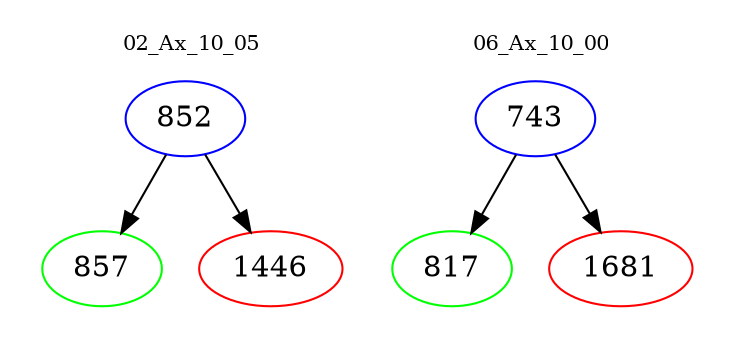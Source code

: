 digraph{
subgraph cluster_0 {
color = white
label = "02_Ax_10_05";
fontsize=10;
T0_852 [label="852", color="blue"]
T0_852 -> T0_857 [color="black"]
T0_857 [label="857", color="green"]
T0_852 -> T0_1446 [color="black"]
T0_1446 [label="1446", color="red"]
}
subgraph cluster_1 {
color = white
label = "06_Ax_10_00";
fontsize=10;
T1_743 [label="743", color="blue"]
T1_743 -> T1_817 [color="black"]
T1_817 [label="817", color="green"]
T1_743 -> T1_1681 [color="black"]
T1_1681 [label="1681", color="red"]
}
}
